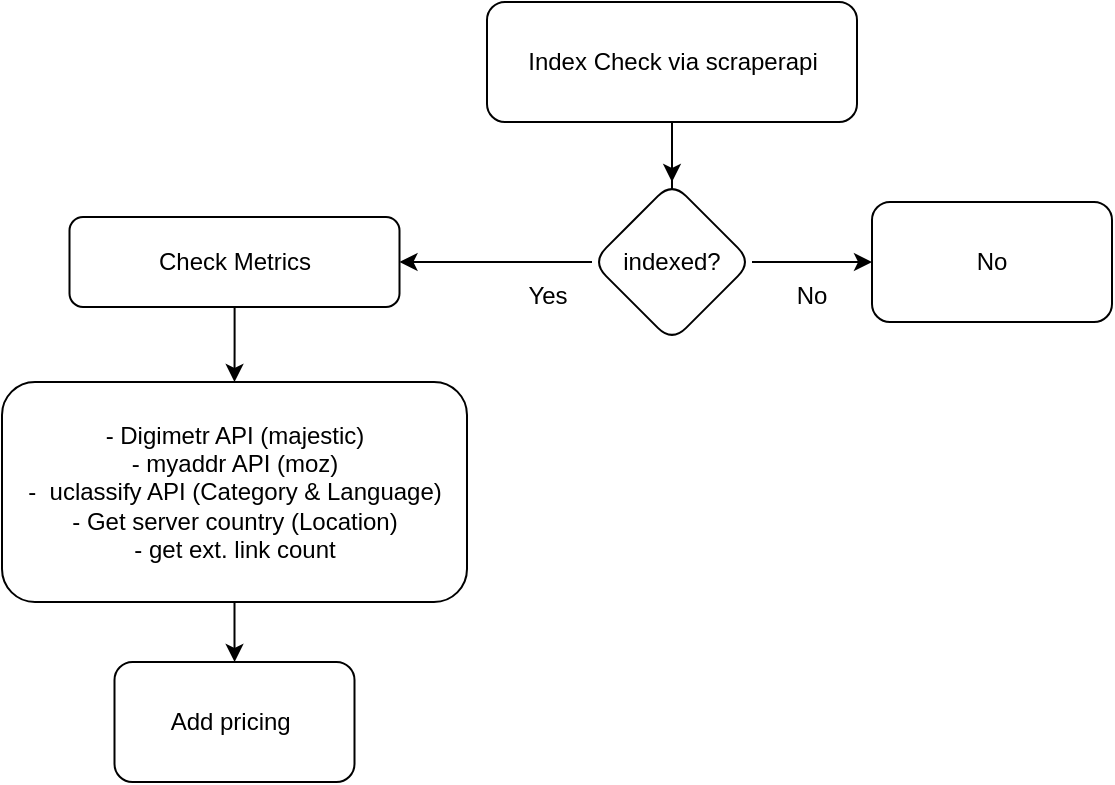 <mxfile version="15.5.4" type="embed"><diagram id="C5RBs43oDa-KdzZeNtuy" name="Page-1"><mxGraphModel dx="2725" dy="787" grid="1" gridSize="10" guides="1" tooltips="1" connect="1" arrows="1" fold="1" page="1" pageScale="1" pageWidth="827" pageHeight="1169" math="0" shadow="0"><root><mxCell id="WIyWlLk6GJQsqaUBKTNV-0"/><mxCell id="WIyWlLk6GJQsqaUBKTNV-1" parent="WIyWlLk6GJQsqaUBKTNV-0"/><mxCell id="1" value="" style="edgeStyle=orthogonalEdgeStyle;rounded=0;orthogonalLoop=1;jettySize=auto;html=1;" edge="1" parent="WIyWlLk6GJQsqaUBKTNV-1" source="us1KMaRaIffKch248EVU-10" target="0"><mxGeometry relative="1" as="geometry"/></mxCell><mxCell id="us1KMaRaIffKch248EVU-10" value="Index Check via scraperapi&lt;br&gt;" style="whiteSpace=wrap;html=1;rounded=1;shadow=0;strokeWidth=1;glass=0;" parent="WIyWlLk6GJQsqaUBKTNV-1" vertex="1"><mxGeometry x="292.5" y="40" width="185" height="60" as="geometry"/></mxCell><mxCell id="z_KAuhuDqd6TNWYJx3mP-16" value="" style="edgeStyle=orthogonalEdgeStyle;rounded=0;orthogonalLoop=1;jettySize=auto;html=1;entryX=0.5;entryY=0;entryDx=0;entryDy=0;endArrow=none;startArrow=none;" parent="WIyWlLk6GJQsqaUBKTNV-1" source="0" edge="1"><mxGeometry relative="1" as="geometry"><mxPoint x="385" y="140" as="sourcePoint"/><mxPoint x="385" y="160" as="targetPoint"/></mxGeometry></mxCell><mxCell id="4" value="" style="edgeStyle=orthogonalEdgeStyle;rounded=0;orthogonalLoop=1;jettySize=auto;html=1;" edge="1" parent="WIyWlLk6GJQsqaUBKTNV-1" source="0" target="3"><mxGeometry relative="1" as="geometry"/></mxCell><mxCell id="8" value="" style="edgeStyle=orthogonalEdgeStyle;rounded=0;orthogonalLoop=1;jettySize=auto;html=1;" edge="1" parent="WIyWlLk6GJQsqaUBKTNV-1" source="0" target="7"><mxGeometry relative="1" as="geometry"/></mxCell><mxCell id="0" value="indexed?" style="rhombus;whiteSpace=wrap;html=1;rounded=1;shadow=0;strokeWidth=1;glass=0;" vertex="1" parent="WIyWlLk6GJQsqaUBKTNV-1"><mxGeometry x="345" y="130" width="80" height="80" as="geometry"/></mxCell><mxCell id="2" value="" style="edgeStyle=orthogonalEdgeStyle;rounded=0;orthogonalLoop=1;jettySize=auto;html=1;entryX=0.5;entryY=0;entryDx=0;entryDy=0;endArrow=none;" edge="1" parent="WIyWlLk6GJQsqaUBKTNV-1" source="us1KMaRaIffKch248EVU-10" target="0"><mxGeometry relative="1" as="geometry"><mxPoint x="385" y="100" as="sourcePoint"/><mxPoint x="385" y="160" as="targetPoint"/></mxGeometry></mxCell><mxCell id="10" value="" style="edgeStyle=orthogonalEdgeStyle;rounded=0;orthogonalLoop=1;jettySize=auto;html=1;" edge="1" parent="WIyWlLk6GJQsqaUBKTNV-1" source="3" target="9"><mxGeometry relative="1" as="geometry"/></mxCell><mxCell id="3" value="Check Metrics" style="whiteSpace=wrap;html=1;rounded=1;shadow=0;strokeWidth=1;glass=0;" vertex="1" parent="WIyWlLk6GJQsqaUBKTNV-1"><mxGeometry x="83.75" y="147.5" width="165" height="45" as="geometry"/></mxCell><mxCell id="5" value="Yes" style="text;html=1;strokeColor=none;fillColor=none;align=center;verticalAlign=middle;whiteSpace=wrap;rounded=0;" vertex="1" parent="WIyWlLk6GJQsqaUBKTNV-1"><mxGeometry x="292.5" y="172" width="60" height="30" as="geometry"/></mxCell><mxCell id="6" value="No" style="text;html=1;strokeColor=none;fillColor=none;align=center;verticalAlign=middle;whiteSpace=wrap;rounded=0;" vertex="1" parent="WIyWlLk6GJQsqaUBKTNV-1"><mxGeometry x="425" y="172" width="60" height="30" as="geometry"/></mxCell><mxCell id="7" value="No" style="whiteSpace=wrap;html=1;rounded=1;shadow=0;strokeWidth=1;glass=0;" vertex="1" parent="WIyWlLk6GJQsqaUBKTNV-1"><mxGeometry x="485" y="140" width="120" height="60" as="geometry"/></mxCell><mxCell id="12" value="" style="edgeStyle=orthogonalEdgeStyle;rounded=0;orthogonalLoop=1;jettySize=auto;html=1;" edge="1" parent="WIyWlLk6GJQsqaUBKTNV-1" source="9" target="11"><mxGeometry relative="1" as="geometry"/></mxCell><mxCell id="9" value="&lt;div&gt;&lt;span&gt;- Digimetr API (majestic)&lt;/span&gt;&lt;/div&gt;&lt;div&gt;&lt;span&gt;&#9;&lt;/span&gt;- myaddr API (moz)&lt;/div&gt;&lt;div&gt;&lt;div&gt;-&amp;nbsp;&amp;nbsp;&lt;span&gt;uclassify API (&lt;/span&gt;&lt;span&gt;Category &amp;amp; Language)&lt;/span&gt;&lt;/div&gt;&lt;/div&gt;&lt;div&gt;&lt;span&gt;- Get server country (Location)&lt;/span&gt;&lt;/div&gt;&lt;div&gt;&lt;span&gt;- get ext. link count&lt;/span&gt;&lt;/div&gt;" style="whiteSpace=wrap;html=1;rounded=1;shadow=0;strokeWidth=1;glass=0;" vertex="1" parent="WIyWlLk6GJQsqaUBKTNV-1"><mxGeometry x="50" y="230" width="232.5" height="110" as="geometry"/></mxCell><mxCell id="11" value="Add pricing&amp;nbsp;" style="whiteSpace=wrap;html=1;rounded=1;shadow=0;strokeWidth=1;glass=0;" vertex="1" parent="WIyWlLk6GJQsqaUBKTNV-1"><mxGeometry x="106.25" y="370" width="120" height="60" as="geometry"/></mxCell></root></mxGraphModel></diagram></mxfile>